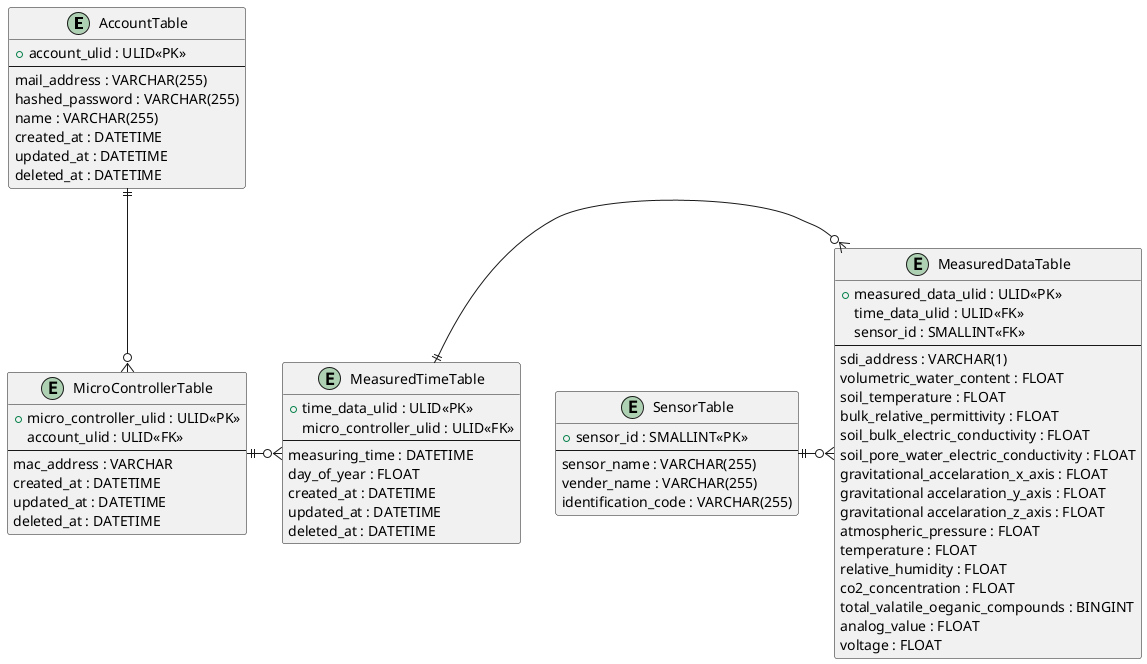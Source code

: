 @startuml stamp-iot 
entity "AccountTable" {
    +account_ulid : ULID<<PK>>
    --
    mail_address : VARCHAR(255)
    hashed_password : VARCHAR(255)
    name : VARCHAR(255)
    created_at : DATETIME
    updated_at : DATETIME
    deleted_at : DATETIME
}

entity "MicroControllerTable" {
    +micro_controller_ulid : ULID<<PK>>
    account_ulid : ULID<<FK>>
    --
    mac_address : VARCHAR
    created_at : DATETIME
    updated_at : DATETIME
    deleted_at : DATETIME
}

entity "MeasuredTimeTable" {
    +time_data_ulid : ULID<<PK>>
    micro_controller_ulid : ULID<<FK>>
    --
    measuring_time : DATETIME
    day_of_year : FLOAT
    created_at : DATETIME
    updated_at : DATETIME
    deleted_at : DATETIME
}

entity "MeasuredDataTable" {
    +measured_data_ulid : ULID<<PK>>
    time_data_ulid : ULID<<FK>>
    sensor_id : SMALLINT<<FK>>
    --
    sdi_address : VARCHAR(1)
    volumetric_water_content : FLOAT
    soil_temperature : FLOAT
    bulk_relative_permittivity : FLOAT
    soil_bulk_electric_conductivity : FLOAT
    soil_pore_water_electric_conductivity : FLOAT
    gravitational_accelaration_x_axis : FLOAT
    gravitational accelaration_y_axis : FLOAT
    gravitational accelaration_z_axis : FLOAT
    atmospheric_pressure : FLOAT
    temperature : FLOAT
    relative_humidity : FLOAT
    co2_concentration : FLOAT
    total_valatile_oeganic_compounds : BINGINT
    analog_value : FLOAT
    voltage : FLOAT
}

entity "SensorTable" {
    +sensor_id : SMALLINT<<PK>>
    --
    sensor_name : VARCHAR(255)
    vender_name : VARCHAR(255)
    identification_code : VARCHAR(255)
}

AccountTable ||-d-o{ MicroControllerTable
MicroControllerTable ||-r-o{ MeasuredTimeTable
MeasuredTimeTable ||-r-o{ MeasuredDataTable
SensorTable ||-o{ MeasuredDataTable

@enduml